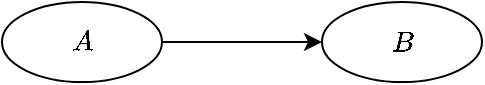 <mxfile version="13.7.3" type="device"><diagram id="oxji0-APkisqsXIBDQ7z" name="Page-1"><mxGraphModel dx="1102" dy="552" grid="1" gridSize="10" guides="1" tooltips="1" connect="1" arrows="1" fold="1" page="1" pageScale="1" pageWidth="850" pageHeight="1100" math="1" shadow="0"><root><mxCell id="0"/><mxCell id="1" parent="0"/><mxCell id="_qG3esezY2da-wMFMeiM-3" style="edgeStyle=orthogonalEdgeStyle;rounded=0;orthogonalLoop=1;jettySize=auto;html=1;exitX=1;exitY=0.5;exitDx=0;exitDy=0;entryX=0;entryY=0.5;entryDx=0;entryDy=0;" edge="1" parent="1" source="_qG3esezY2da-wMFMeiM-1" target="_qG3esezY2da-wMFMeiM-2"><mxGeometry relative="1" as="geometry"/></mxCell><mxCell id="_qG3esezY2da-wMFMeiM-1" value="$$A$$" style="ellipse;whiteSpace=wrap;html=1;" vertex="1" parent="1"><mxGeometry x="120" y="160" width="80" height="40" as="geometry"/></mxCell><mxCell id="_qG3esezY2da-wMFMeiM-2" value="$$B$$" style="ellipse;whiteSpace=wrap;html=1;" vertex="1" parent="1"><mxGeometry x="280" y="160" width="80" height="40" as="geometry"/></mxCell></root></mxGraphModel></diagram></mxfile>